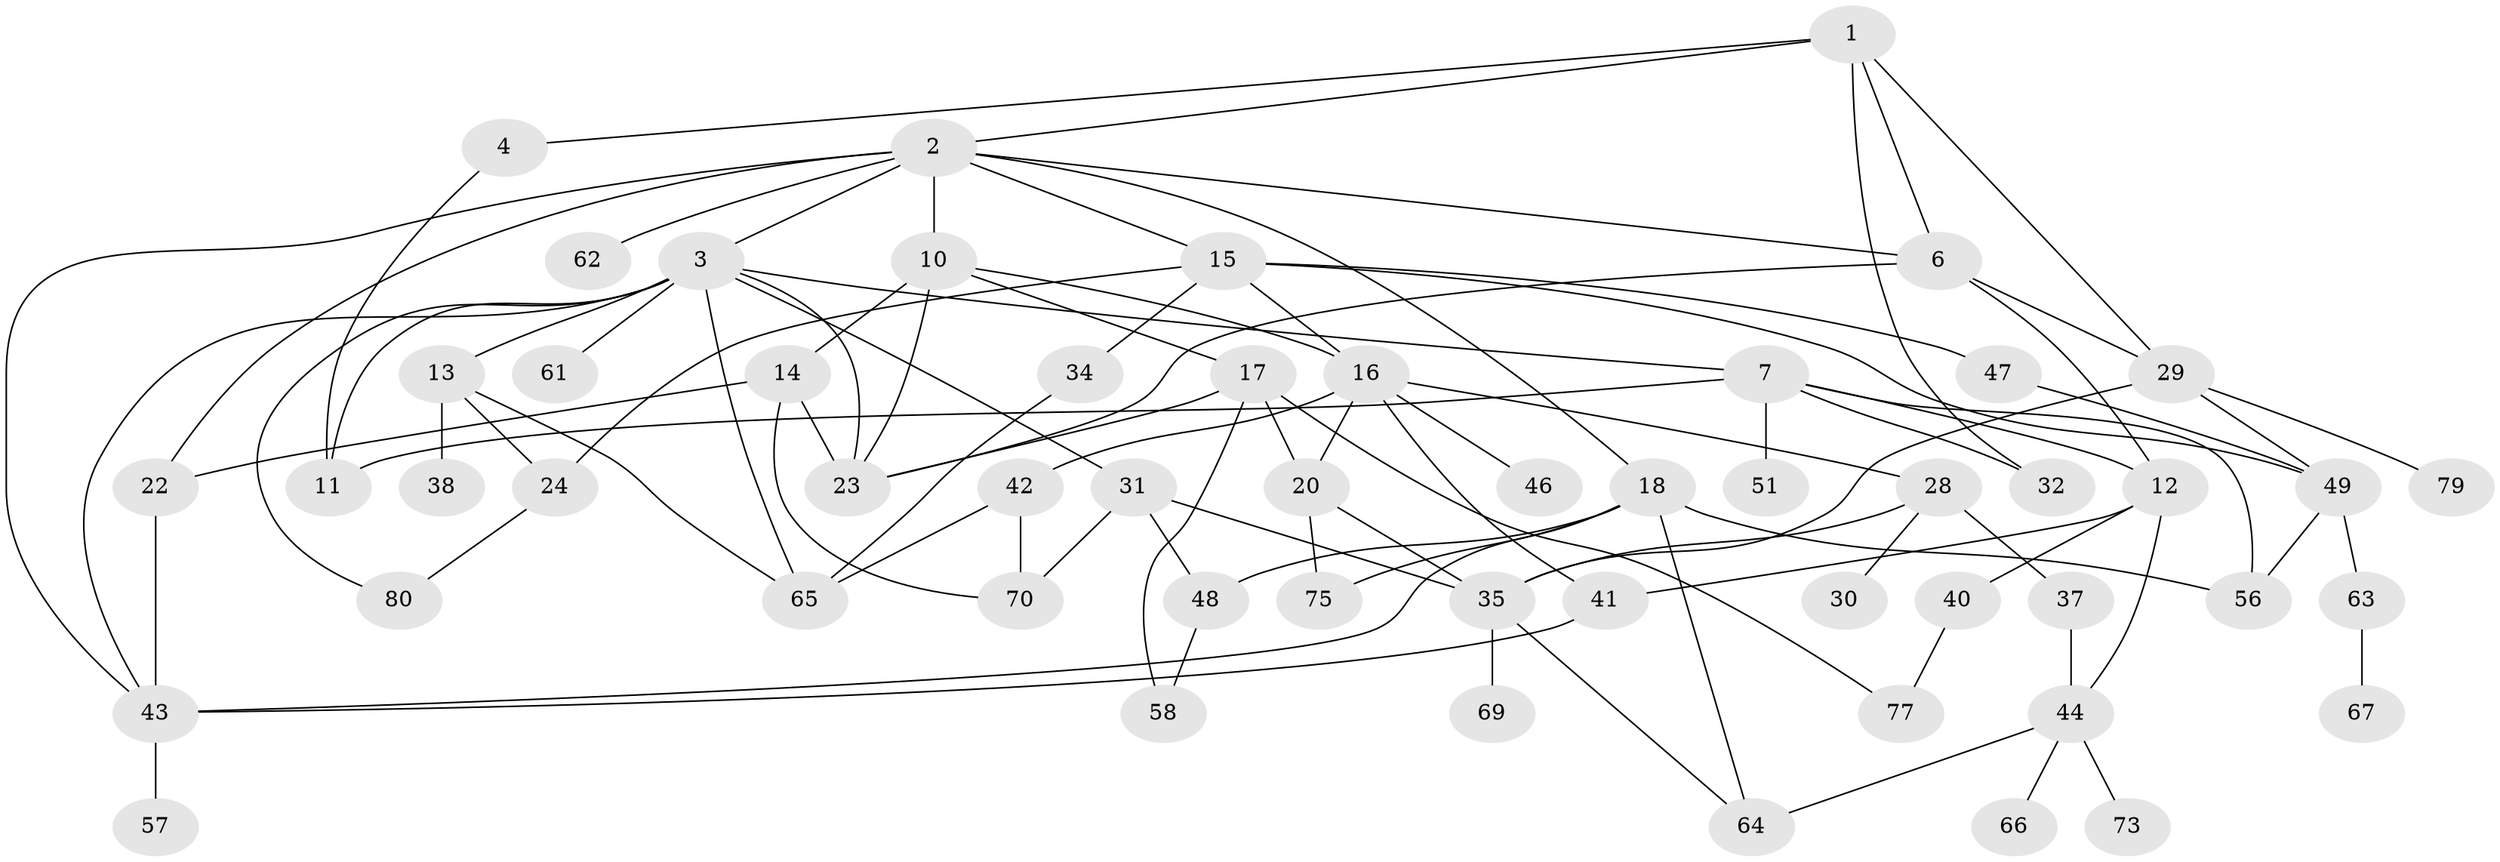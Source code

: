 // original degree distribution, {4: 0.1111111111111111, 9: 0.012345679012345678, 5: 0.09876543209876543, 2: 0.25925925925925924, 7: 0.037037037037037035, 6: 0.037037037037037035, 1: 0.20987654320987653, 3: 0.2345679012345679}
// Generated by graph-tools (version 1.1) at 2025/41/03/06/25 10:41:29]
// undirected, 55 vertices, 93 edges
graph export_dot {
graph [start="1"]
  node [color=gray90,style=filled];
  1 [super="+27"];
  2 [super="+19"];
  3 [super="+5"];
  4;
  6 [super="+9"];
  7 [super="+8"];
  10;
  11;
  12 [super="+36"];
  13 [super="+72"];
  14 [super="+25"];
  15 [super="+26"];
  16 [super="+39"];
  17 [super="+21"];
  18 [super="+55"];
  20 [super="+50"];
  22;
  23 [super="+33"];
  24;
  28;
  29 [super="+71"];
  30;
  31 [super="+59"];
  32;
  34 [super="+45"];
  35 [super="+54"];
  37;
  38;
  40;
  41 [super="+52"];
  42 [super="+81"];
  43 [super="+68"];
  44 [super="+60"];
  46;
  47;
  48 [super="+53"];
  49;
  51;
  56 [super="+78"];
  57;
  58;
  61;
  62;
  63;
  64;
  65 [super="+76"];
  66;
  67;
  69;
  70;
  73 [super="+74"];
  75;
  77;
  79;
  80;
  1 -- 2;
  1 -- 4;
  1 -- 6;
  1 -- 32;
  1 -- 29;
  2 -- 3;
  2 -- 10;
  2 -- 15;
  2 -- 18;
  2 -- 43;
  2 -- 62;
  2 -- 22;
  2 -- 6;
  3 -- 7;
  3 -- 61;
  3 -- 65;
  3 -- 80;
  3 -- 23;
  3 -- 11;
  3 -- 43;
  3 -- 13;
  3 -- 31;
  4 -- 11;
  6 -- 12;
  6 -- 29;
  6 -- 23;
  7 -- 11;
  7 -- 32;
  7 -- 56;
  7 -- 51;
  7 -- 12;
  10 -- 14 [weight=2];
  10 -- 16;
  10 -- 17;
  10 -- 23;
  12 -- 40;
  12 -- 44;
  12 -- 41;
  13 -- 38;
  13 -- 24;
  13 -- 65;
  14 -- 22;
  14 -- 23;
  14 -- 70;
  15 -- 24;
  15 -- 34;
  15 -- 16;
  15 -- 49;
  15 -- 47;
  16 -- 20;
  16 -- 28;
  16 -- 42;
  16 -- 46;
  16 -- 41;
  17 -- 23;
  17 -- 58;
  17 -- 77;
  17 -- 20;
  18 -- 48;
  18 -- 75;
  18 -- 56;
  18 -- 64;
  18 -- 43;
  20 -- 75;
  20 -- 35;
  22 -- 43;
  24 -- 80;
  28 -- 30;
  28 -- 37;
  28 -- 35;
  29 -- 35;
  29 -- 79;
  29 -- 49;
  31 -- 48;
  31 -- 35;
  31 -- 70;
  34 -- 65;
  35 -- 64;
  35 -- 69;
  37 -- 44;
  40 -- 77;
  41 -- 43;
  42 -- 65;
  42 -- 70;
  43 -- 57;
  44 -- 64;
  44 -- 73;
  44 -- 66;
  47 -- 49;
  48 -- 58;
  49 -- 63;
  49 -- 56;
  63 -- 67;
}
